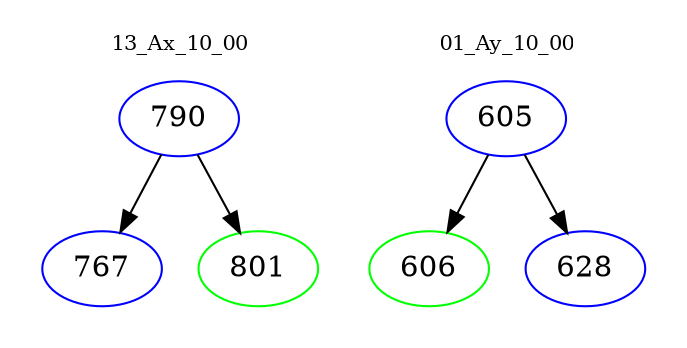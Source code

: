 digraph{
subgraph cluster_0 {
color = white
label = "13_Ax_10_00";
fontsize=10;
T0_790 [label="790", color="blue"]
T0_790 -> T0_767 [color="black"]
T0_767 [label="767", color="blue"]
T0_790 -> T0_801 [color="black"]
T0_801 [label="801", color="green"]
}
subgraph cluster_1 {
color = white
label = "01_Ay_10_00";
fontsize=10;
T1_605 [label="605", color="blue"]
T1_605 -> T1_606 [color="black"]
T1_606 [label="606", color="green"]
T1_605 -> T1_628 [color="black"]
T1_628 [label="628", color="blue"]
}
}
